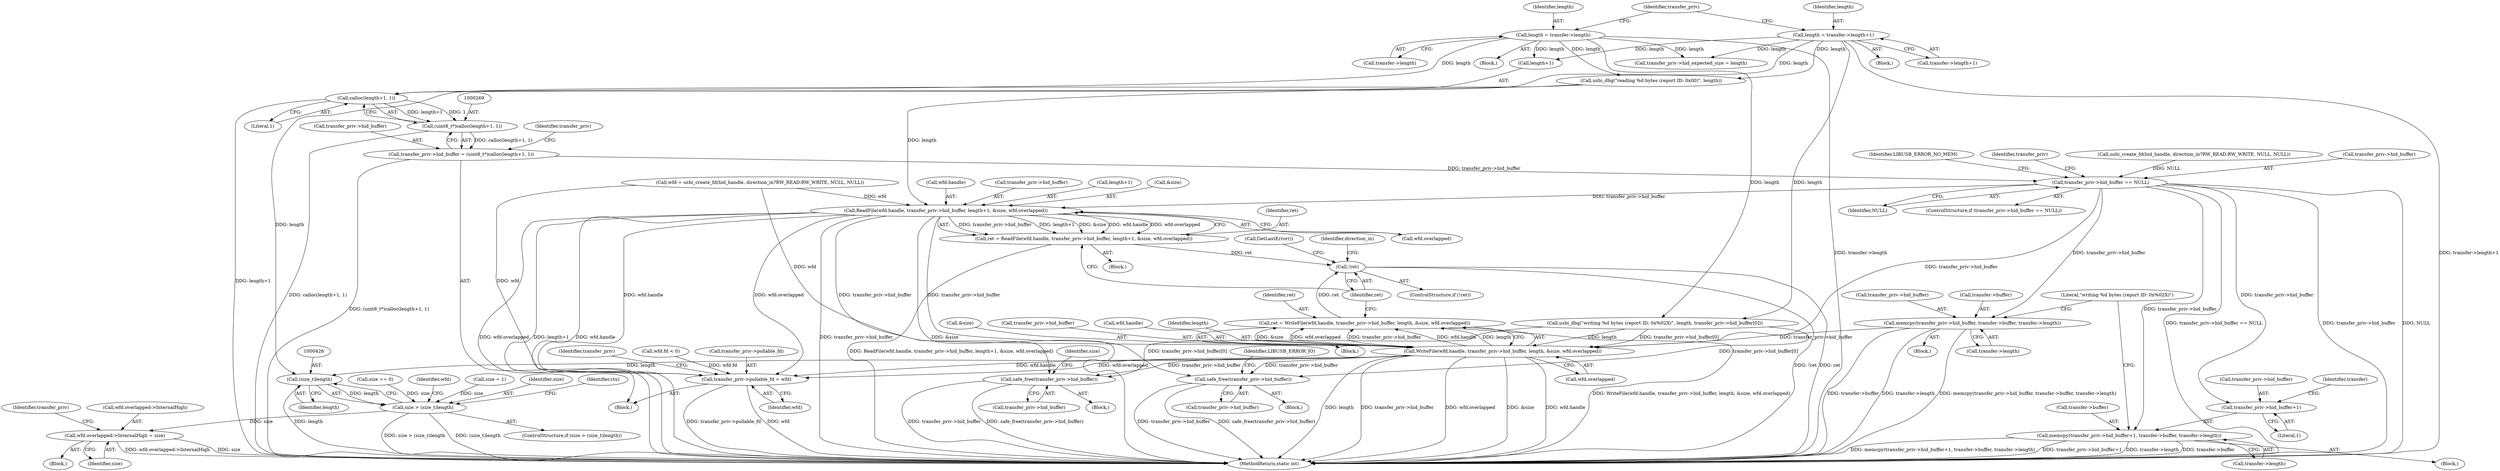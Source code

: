digraph "1_Chrome_ac149a8d4371c0e01e0934fdd57b09e86f96b5b9_24@API" {
"1000270" [label="(Call,calloc(length+1, 1))"];
"1000259" [label="(Call,length = transfer->length)"];
"1000250" [label="(Call,length = transfer->length+1)"];
"1000268" [label="(Call,(uint8_t*)calloc(length+1, 1))"];
"1000264" [label="(Call,transfer_priv->hid_buffer = (uint8_t*)calloc(length+1, 1))"];
"1000276" [label="(Call,transfer_priv->hid_buffer == NULL)"];
"1000304" [label="(Call,ReadFile(wfd.handle, transfer_priv->hid_buffer, length+1, &size, wfd.overlapped))"];
"1000302" [label="(Call,ret = ReadFile(wfd.handle, transfer_priv->hid_buffer, length+1, &size, wfd.overlapped))"];
"1000379" [label="(Call,!ret)"];
"1000395" [label="(Call,safe_free(transfer_priv->hid_buffer))"];
"1000407" [label="(Call,safe_free(transfer_priv->hid_buffer))"];
"1000449" [label="(Call,transfer_priv->pollable_fd = wfd)"];
"1000331" [label="(Call,memcpy(transfer_priv->hid_buffer+1, transfer->buffer, transfer->length))"];
"1000332" [label="(Call,transfer_priv->hid_buffer+1)"];
"1000345" [label="(Call,memcpy(transfer_priv->hid_buffer, transfer->buffer, transfer->length))"];
"1000365" [label="(Call,WriteFile(wfd.handle, transfer_priv->hid_buffer, length, &size, wfd.overlapped))"];
"1000363" [label="(Call,ret = WriteFile(wfd.handle, transfer_priv->hid_buffer, length, &size, wfd.overlapped))"];
"1000425" [label="(Call,(size_t)length)"];
"1000423" [label="(Call,size > (size_t)length)"];
"1000442" [label="(Call,wfd.overlapped->InternalHigh = size)"];
"1000284" [label="(Call,transfer_priv->hid_expected_size = length)"];
"1000316" [label="(Call,wfd.overlapped)"];
"1000337" [label="(Call,transfer->buffer)"];
"1000304" [label="(Call,ReadFile(wfd.handle, transfer_priv->hid_buffer, length+1, &size, wfd.overlapped))"];
"1000384" [label="(Call,GetLastError())"];
"1000419" [label="(Call,size = 1)"];
"1000261" [label="(Call,transfer->length)"];
"1000265" [label="(Call,transfer_priv->hid_buffer)"];
"1000373" [label="(Call,&size)"];
"1000340" [label="(Call,transfer->length)"];
"1000375" [label="(Call,wfd.overlapped)"];
"1000299" [label="(Call,usbi_dbg(\"reading %d bytes (report ID: 0x00)\", length))"];
"1000378" [label="(ControlStructure,if (!ret))"];
"1000278" [label="(Identifier,transfer_priv)"];
"1000451" [label="(Identifier,transfer_priv)"];
"1000424" [label="(Identifier,size)"];
"1000266" [label="(Identifier,transfer_priv)"];
"1000369" [label="(Call,transfer_priv->hid_buffer)"];
"1000380" [label="(Identifier,ret)"];
"1000406" [label="(Block,)"];
"1000311" [label="(Call,length+1)"];
"1000448" [label="(Identifier,size)"];
"1000356" [label="(Literal,\"writing %d bytes (report ID: 0x%02X)\")"];
"1000270" [label="(Call,calloc(length+1, 1))"];
"1000258" [label="(Block,)"];
"1000400" [label="(Identifier,LIBUSB_ERROR_IO)"];
"1000251" [label="(Identifier,length)"];
"1000291" [label="(Block,)"];
"1000443" [label="(Call,wfd.overlapped->InternalHigh)"];
"1000463" [label="(MethodReturn,static int)"];
"1000453" [label="(Identifier,wfd)"];
"1000336" [label="(Literal,1)"];
"1000314" [label="(Call,&size)"];
"1000430" [label="(Identifier,ctx)"];
"1000427" [label="(Identifier,length)"];
"1000365" [label="(Call,WriteFile(wfd.handle, transfer_priv->hid_buffer, length, &size, wfd.overlapped))"];
"1000456" [label="(Identifier,transfer_priv)"];
"1000346" [label="(Call,transfer_priv->hid_buffer)"];
"1000407" [label="(Call,safe_free(transfer_priv->hid_buffer))"];
"1000422" [label="(ControlStructure,if (size > (size_t)length))"];
"1000207" [label="(Call,wfd = usbi_create_fd(hid_handle, direction_in?RW_READ:RW_WRITE, NULL, NULL))"];
"1000402" [label="(Block,)"];
"1000395" [label="(Call,safe_free(transfer_priv->hid_buffer))"];
"1000277" [label="(Call,transfer_priv->hid_buffer)"];
"1000345" [label="(Call,memcpy(transfer_priv->hid_buffer, transfer->buffer, transfer->length))"];
"1000333" [label="(Call,transfer_priv->hid_buffer)"];
"1000423" [label="(Call,size > (size_t)length)"];
"1000396" [label="(Call,transfer_priv->hid_buffer)"];
"1000264" [label="(Call,transfer_priv->hid_buffer = (uint8_t*)calloc(length+1, 1))"];
"1000408" [label="(Call,transfer_priv->hid_buffer)"];
"1000320" [label="(Block,)"];
"1000283" [label="(Identifier,LIBUSB_ERROR_NO_MEM)"];
"1000332" [label="(Call,transfer_priv->hid_buffer+1)"];
"1000425" [label="(Call,(size_t)length)"];
"1000338" [label="(Identifier,transfer)"];
"1000352" [label="(Call,transfer->length)"];
"1000331" [label="(Call,memcpy(transfer_priv->hid_buffer+1, transfer->buffer, transfer->length))"];
"1000305" [label="(Call,wfd.handle)"];
"1000249" [label="(Block,)"];
"1000364" [label="(Identifier,ret)"];
"1000442" [label="(Call,wfd.overlapped->InternalHigh = size)"];
"1000302" [label="(Call,ret = ReadFile(wfd.handle, transfer_priv->hid_buffer, length+1, &size, wfd.overlapped))"];
"1000218" [label="(Call,wfd.fd < 0)"];
"1000412" [label="(Call,size == 0)"];
"1000303" [label="(Identifier,ret)"];
"1000250" [label="(Call,length = transfer->length+1)"];
"1000355" [label="(Call,usbi_dbg(\"writing %d bytes (report ID: 0x%02X)\", length, transfer_priv->hid_buffer[0]))"];
"1000280" [label="(Identifier,NULL)"];
"1000330" [label="(Block,)"];
"1000405" [label="(Identifier,direction_in)"];
"1000260" [label="(Identifier,length)"];
"1000450" [label="(Call,transfer_priv->pollable_fd)"];
"1000349" [label="(Call,transfer->buffer)"];
"1000268" [label="(Call,(uint8_t*)calloc(length+1, 1))"];
"1000274" [label="(Literal,1)"];
"1000438" [label="(Identifier,wfd)"];
"1000275" [label="(ControlStructure,if (transfer_priv->hid_buffer == NULL))"];
"1000286" [label="(Identifier,transfer_priv)"];
"1000413" [label="(Identifier,size)"];
"1000366" [label="(Call,wfd.handle)"];
"1000372" [label="(Identifier,length)"];
"1000271" [label="(Call,length+1)"];
"1000209" [label="(Call,usbi_create_fd(hid_handle, direction_in?RW_READ:RW_WRITE, NULL, NULL))"];
"1000363" [label="(Call,ret = WriteFile(wfd.handle, transfer_priv->hid_buffer, length, &size, wfd.overlapped))"];
"1000103" [label="(Block,)"];
"1000308" [label="(Call,transfer_priv->hid_buffer)"];
"1000344" [label="(Block,)"];
"1000259" [label="(Call,length = transfer->length)"];
"1000252" [label="(Call,transfer->length+1)"];
"1000386" [label="(Block,)"];
"1000276" [label="(Call,transfer_priv->hid_buffer == NULL)"];
"1000379" [label="(Call,!ret)"];
"1000449" [label="(Call,transfer_priv->pollable_fd = wfd)"];
"1000270" -> "1000268"  [label="AST: "];
"1000270" -> "1000274"  [label="CFG: "];
"1000271" -> "1000270"  [label="AST: "];
"1000274" -> "1000270"  [label="AST: "];
"1000268" -> "1000270"  [label="CFG: "];
"1000270" -> "1000463"  [label="DDG: length+1"];
"1000270" -> "1000268"  [label="DDG: length+1"];
"1000270" -> "1000268"  [label="DDG: 1"];
"1000259" -> "1000270"  [label="DDG: length"];
"1000250" -> "1000270"  [label="DDG: length"];
"1000259" -> "1000258"  [label="AST: "];
"1000259" -> "1000261"  [label="CFG: "];
"1000260" -> "1000259"  [label="AST: "];
"1000261" -> "1000259"  [label="AST: "];
"1000266" -> "1000259"  [label="CFG: "];
"1000259" -> "1000463"  [label="DDG: transfer->length"];
"1000259" -> "1000271"  [label="DDG: length"];
"1000259" -> "1000284"  [label="DDG: length"];
"1000259" -> "1000299"  [label="DDG: length"];
"1000259" -> "1000355"  [label="DDG: length"];
"1000250" -> "1000249"  [label="AST: "];
"1000250" -> "1000252"  [label="CFG: "];
"1000251" -> "1000250"  [label="AST: "];
"1000252" -> "1000250"  [label="AST: "];
"1000266" -> "1000250"  [label="CFG: "];
"1000250" -> "1000463"  [label="DDG: transfer->length+1"];
"1000250" -> "1000271"  [label="DDG: length"];
"1000250" -> "1000284"  [label="DDG: length"];
"1000250" -> "1000299"  [label="DDG: length"];
"1000250" -> "1000355"  [label="DDG: length"];
"1000268" -> "1000264"  [label="AST: "];
"1000269" -> "1000268"  [label="AST: "];
"1000264" -> "1000268"  [label="CFG: "];
"1000268" -> "1000463"  [label="DDG: calloc(length+1, 1)"];
"1000268" -> "1000264"  [label="DDG: calloc(length+1, 1)"];
"1000264" -> "1000103"  [label="AST: "];
"1000265" -> "1000264"  [label="AST: "];
"1000278" -> "1000264"  [label="CFG: "];
"1000264" -> "1000463"  [label="DDG: (uint8_t*)calloc(length+1, 1)"];
"1000264" -> "1000276"  [label="DDG: transfer_priv->hid_buffer"];
"1000276" -> "1000275"  [label="AST: "];
"1000276" -> "1000280"  [label="CFG: "];
"1000277" -> "1000276"  [label="AST: "];
"1000280" -> "1000276"  [label="AST: "];
"1000283" -> "1000276"  [label="CFG: "];
"1000286" -> "1000276"  [label="CFG: "];
"1000276" -> "1000463"  [label="DDG: NULL"];
"1000276" -> "1000463"  [label="DDG: transfer_priv->hid_buffer == NULL"];
"1000276" -> "1000463"  [label="DDG: transfer_priv->hid_buffer"];
"1000209" -> "1000276"  [label="DDG: NULL"];
"1000276" -> "1000304"  [label="DDG: transfer_priv->hid_buffer"];
"1000276" -> "1000331"  [label="DDG: transfer_priv->hid_buffer"];
"1000276" -> "1000332"  [label="DDG: transfer_priv->hid_buffer"];
"1000276" -> "1000345"  [label="DDG: transfer_priv->hid_buffer"];
"1000276" -> "1000365"  [label="DDG: transfer_priv->hid_buffer"];
"1000304" -> "1000302"  [label="AST: "];
"1000304" -> "1000316"  [label="CFG: "];
"1000305" -> "1000304"  [label="AST: "];
"1000308" -> "1000304"  [label="AST: "];
"1000311" -> "1000304"  [label="AST: "];
"1000314" -> "1000304"  [label="AST: "];
"1000316" -> "1000304"  [label="AST: "];
"1000302" -> "1000304"  [label="CFG: "];
"1000304" -> "1000463"  [label="DDG: wfd.overlapped"];
"1000304" -> "1000463"  [label="DDG: length+1"];
"1000304" -> "1000463"  [label="DDG: wfd.handle"];
"1000304" -> "1000463"  [label="DDG: transfer_priv->hid_buffer"];
"1000304" -> "1000463"  [label="DDG: &size"];
"1000304" -> "1000302"  [label="DDG: transfer_priv->hid_buffer"];
"1000304" -> "1000302"  [label="DDG: length+1"];
"1000304" -> "1000302"  [label="DDG: &size"];
"1000304" -> "1000302"  [label="DDG: wfd.handle"];
"1000304" -> "1000302"  [label="DDG: wfd.overlapped"];
"1000207" -> "1000304"  [label="DDG: wfd"];
"1000299" -> "1000304"  [label="DDG: length"];
"1000304" -> "1000395"  [label="DDG: transfer_priv->hid_buffer"];
"1000304" -> "1000407"  [label="DDG: transfer_priv->hid_buffer"];
"1000304" -> "1000449"  [label="DDG: wfd.handle"];
"1000304" -> "1000449"  [label="DDG: wfd.overlapped"];
"1000302" -> "1000291"  [label="AST: "];
"1000303" -> "1000302"  [label="AST: "];
"1000380" -> "1000302"  [label="CFG: "];
"1000302" -> "1000463"  [label="DDG: ReadFile(wfd.handle, transfer_priv->hid_buffer, length+1, &size, wfd.overlapped)"];
"1000302" -> "1000379"  [label="DDG: ret"];
"1000379" -> "1000378"  [label="AST: "];
"1000379" -> "1000380"  [label="CFG: "];
"1000380" -> "1000379"  [label="AST: "];
"1000384" -> "1000379"  [label="CFG: "];
"1000405" -> "1000379"  [label="CFG: "];
"1000379" -> "1000463"  [label="DDG: ret"];
"1000379" -> "1000463"  [label="DDG: !ret"];
"1000363" -> "1000379"  [label="DDG: ret"];
"1000395" -> "1000386"  [label="AST: "];
"1000395" -> "1000396"  [label="CFG: "];
"1000396" -> "1000395"  [label="AST: "];
"1000400" -> "1000395"  [label="CFG: "];
"1000395" -> "1000463"  [label="DDG: transfer_priv->hid_buffer"];
"1000395" -> "1000463"  [label="DDG: safe_free(transfer_priv->hid_buffer)"];
"1000365" -> "1000395"  [label="DDG: transfer_priv->hid_buffer"];
"1000355" -> "1000395"  [label="DDG: transfer_priv->hid_buffer[0]"];
"1000407" -> "1000406"  [label="AST: "];
"1000407" -> "1000408"  [label="CFG: "];
"1000408" -> "1000407"  [label="AST: "];
"1000413" -> "1000407"  [label="CFG: "];
"1000407" -> "1000463"  [label="DDG: safe_free(transfer_priv->hid_buffer)"];
"1000407" -> "1000463"  [label="DDG: transfer_priv->hid_buffer"];
"1000365" -> "1000407"  [label="DDG: transfer_priv->hid_buffer"];
"1000355" -> "1000407"  [label="DDG: transfer_priv->hid_buffer[0]"];
"1000449" -> "1000103"  [label="AST: "];
"1000449" -> "1000453"  [label="CFG: "];
"1000450" -> "1000449"  [label="AST: "];
"1000453" -> "1000449"  [label="AST: "];
"1000456" -> "1000449"  [label="CFG: "];
"1000449" -> "1000463"  [label="DDG: transfer_priv->pollable_fd"];
"1000449" -> "1000463"  [label="DDG: wfd"];
"1000365" -> "1000449"  [label="DDG: wfd.overlapped"];
"1000365" -> "1000449"  [label="DDG: wfd.handle"];
"1000207" -> "1000449"  [label="DDG: wfd"];
"1000218" -> "1000449"  [label="DDG: wfd.fd"];
"1000331" -> "1000330"  [label="AST: "];
"1000331" -> "1000340"  [label="CFG: "];
"1000332" -> "1000331"  [label="AST: "];
"1000337" -> "1000331"  [label="AST: "];
"1000340" -> "1000331"  [label="AST: "];
"1000356" -> "1000331"  [label="CFG: "];
"1000331" -> "1000463"  [label="DDG: memcpy(transfer_priv->hid_buffer+1, transfer->buffer, transfer->length)"];
"1000331" -> "1000463"  [label="DDG: transfer_priv->hid_buffer+1"];
"1000331" -> "1000463"  [label="DDG: transfer->length"];
"1000331" -> "1000463"  [label="DDG: transfer->buffer"];
"1000332" -> "1000336"  [label="CFG: "];
"1000333" -> "1000332"  [label="AST: "];
"1000336" -> "1000332"  [label="AST: "];
"1000338" -> "1000332"  [label="CFG: "];
"1000345" -> "1000344"  [label="AST: "];
"1000345" -> "1000352"  [label="CFG: "];
"1000346" -> "1000345"  [label="AST: "];
"1000349" -> "1000345"  [label="AST: "];
"1000352" -> "1000345"  [label="AST: "];
"1000356" -> "1000345"  [label="CFG: "];
"1000345" -> "1000463"  [label="DDG: transfer->buffer"];
"1000345" -> "1000463"  [label="DDG: transfer->length"];
"1000345" -> "1000463"  [label="DDG: memcpy(transfer_priv->hid_buffer, transfer->buffer, transfer->length)"];
"1000345" -> "1000365"  [label="DDG: transfer_priv->hid_buffer"];
"1000365" -> "1000363"  [label="AST: "];
"1000365" -> "1000375"  [label="CFG: "];
"1000366" -> "1000365"  [label="AST: "];
"1000369" -> "1000365"  [label="AST: "];
"1000372" -> "1000365"  [label="AST: "];
"1000373" -> "1000365"  [label="AST: "];
"1000375" -> "1000365"  [label="AST: "];
"1000363" -> "1000365"  [label="CFG: "];
"1000365" -> "1000463"  [label="DDG: transfer_priv->hid_buffer"];
"1000365" -> "1000463"  [label="DDG: wfd.overlapped"];
"1000365" -> "1000463"  [label="DDG: &size"];
"1000365" -> "1000463"  [label="DDG: wfd.handle"];
"1000365" -> "1000463"  [label="DDG: length"];
"1000365" -> "1000363"  [label="DDG: &size"];
"1000365" -> "1000363"  [label="DDG: wfd.overlapped"];
"1000365" -> "1000363"  [label="DDG: transfer_priv->hid_buffer"];
"1000365" -> "1000363"  [label="DDG: wfd.handle"];
"1000365" -> "1000363"  [label="DDG: length"];
"1000207" -> "1000365"  [label="DDG: wfd"];
"1000355" -> "1000365"  [label="DDG: transfer_priv->hid_buffer[0]"];
"1000355" -> "1000365"  [label="DDG: length"];
"1000365" -> "1000425"  [label="DDG: length"];
"1000363" -> "1000320"  [label="AST: "];
"1000364" -> "1000363"  [label="AST: "];
"1000380" -> "1000363"  [label="CFG: "];
"1000363" -> "1000463"  [label="DDG: WriteFile(wfd.handle, transfer_priv->hid_buffer, length, &size, wfd.overlapped)"];
"1000425" -> "1000423"  [label="AST: "];
"1000425" -> "1000427"  [label="CFG: "];
"1000426" -> "1000425"  [label="AST: "];
"1000427" -> "1000425"  [label="AST: "];
"1000423" -> "1000425"  [label="CFG: "];
"1000425" -> "1000463"  [label="DDG: length"];
"1000425" -> "1000423"  [label="DDG: length"];
"1000299" -> "1000425"  [label="DDG: length"];
"1000423" -> "1000422"  [label="AST: "];
"1000424" -> "1000423"  [label="AST: "];
"1000430" -> "1000423"  [label="CFG: "];
"1000438" -> "1000423"  [label="CFG: "];
"1000423" -> "1000463"  [label="DDG: size > (size_t)length"];
"1000423" -> "1000463"  [label="DDG: (size_t)length"];
"1000419" -> "1000423"  [label="DDG: size"];
"1000412" -> "1000423"  [label="DDG: size"];
"1000423" -> "1000442"  [label="DDG: size"];
"1000442" -> "1000402"  [label="AST: "];
"1000442" -> "1000448"  [label="CFG: "];
"1000443" -> "1000442"  [label="AST: "];
"1000448" -> "1000442"  [label="AST: "];
"1000451" -> "1000442"  [label="CFG: "];
"1000442" -> "1000463"  [label="DDG: wfd.overlapped->InternalHigh"];
"1000442" -> "1000463"  [label="DDG: size"];
}
